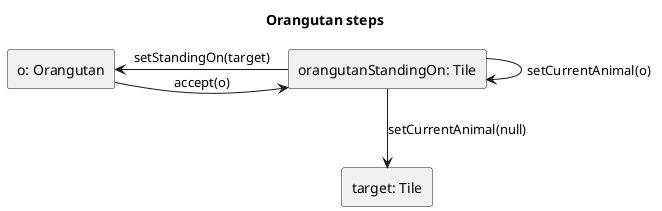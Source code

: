 @startuml

title Orangutan steps

skinparam linestyle ortho
rectangle "o: Orangutan" as p
rectangle "target: Tile" as t1
rectangle "orangutanStandingOn: Tile" as t2

p -right-> t2: accept(o)
t2-down->t1: setCurrentAnimal(null)
t2-left->p: setStandingOn(target)
t2->t2: setCurrentAnimal(o)

@enduml